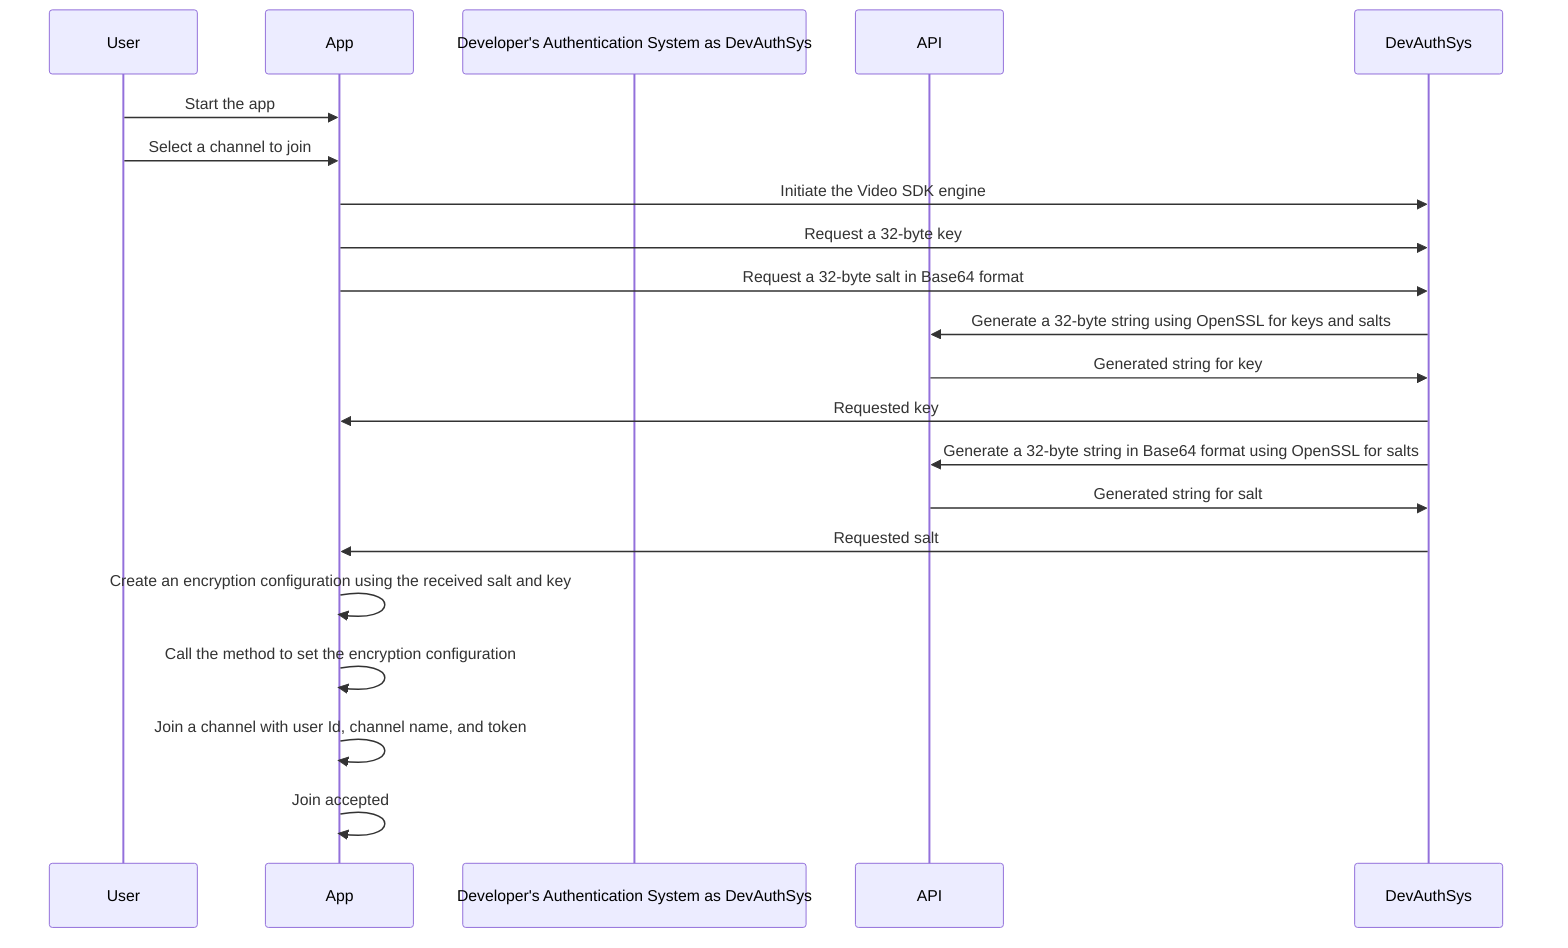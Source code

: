sequenceDiagram
    participant User
    participant App
    participant Developer's Authentication System as DevAuthSys
    participant API

    User->>App: Start the app
    User->>App: Select a channel to join

    App->>DevAuthSys: Initiate the Video SDK engine
    App->>DevAuthSys: Request a 32-byte key
    App->>DevAuthSys: Request a 32-byte salt in Base64 format

    DevAuthSys->>API: Generate a 32-byte string using OpenSSL for keys and salts
    API->>DevAuthSys: Generated string for key
    DevAuthSys->>App: Requested key

    DevAuthSys->>API: Generate a 32-byte string in Base64 format using OpenSSL for salts
    API->>DevAuthSys: Generated string for salt
    DevAuthSys->>App: Requested salt

    App->>App: Create an encryption configuration using the received salt and key
    App->>App: Call the method to set the encryption configuration

    App->>App: Join a channel with user Id, channel name, and token
    App->>App: Join accepted